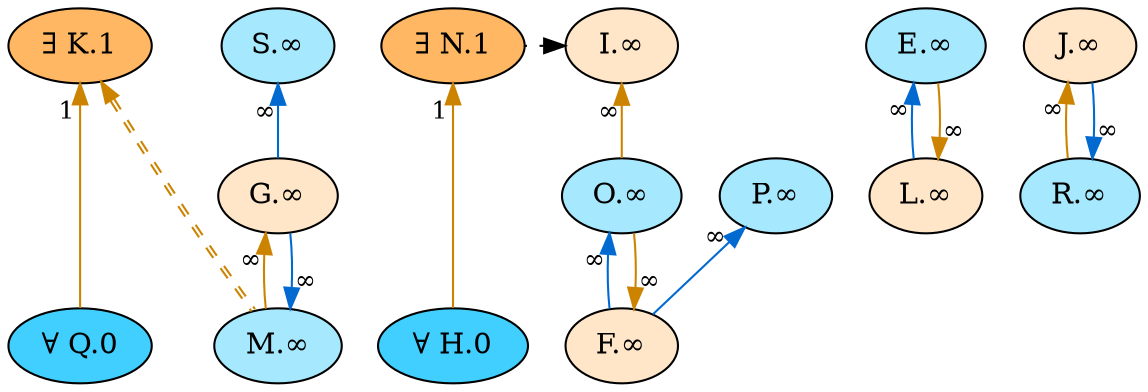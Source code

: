 digraph {
    // Node defaults can be set here if needed
    "Q" [style="filled" fillcolor="#40cfff" label="∀ Q.0" fontsize=14]
    "H" [style="filled" fillcolor="#40cfff" label="∀ H.0" fontsize=14]
    "N" [style="filled" fillcolor="#ffb763" label="∃ N.1" fontsize=14]
    "K" [style="filled" fillcolor="#ffb763" label="∃ K.1" fontsize=14]
    "E" [style="filled" fillcolor="#a6e9ff" label="E.∞" fontsize=14]
    "L" [style="filled" fillcolor="#ffe6c9" label="L.∞" fontsize=14]
    "O" [style="filled" fillcolor="#a6e9ff" label="O.∞" fontsize=14]
    "F" [style="filled" fillcolor="#ffe6c9" label="F.∞" fontsize=14]
    "J" [style="filled" fillcolor="#ffe6c9" label="J.∞" fontsize=14]
    "R" [style="filled" fillcolor="#a6e9ff" label="R.∞" fontsize=14]
    "G" [style="filled" fillcolor="#ffe6c9" label="G.∞" fontsize=14]
    "M" [style="filled" fillcolor="#a6e9ff" label="M.∞" fontsize=14]
    "I" [style="filled" fillcolor="#ffe6c9" label="I.∞" fontsize=14]
    "P" [style="filled" fillcolor="#a6e9ff" label="P.∞" fontsize=14]
    "S" [style="filled" fillcolor="#a6e9ff" label="S.∞" fontsize=14]
    edge[labeldistance=1.5 fontsize=12]
    "E" -> "L" [color="#006ad1" style="solid" dir="back" taillabel="∞" ]
    "L" -> "E" [color="#cc8400" style="solid" dir="back" taillabel="∞" ]
    "O" -> "F" [color="#006ad1" style="solid" dir="back" taillabel="∞" ]
    "F" -> "O" [color="#cc8400" style="solid" dir="back" taillabel="∞" ]
    "J" -> "R" [color="#cc8400" style="solid" dir="back" taillabel="∞" ]
    "R" -> "J" [color="#006ad1" style="solid" dir="back" taillabel="∞" ]
    "G" -> "M" [color="#cc8400" style="solid" dir="back" taillabel="∞" ]
    "M" -> "G" [color="#006ad1" style="solid" dir="back" taillabel="∞" ]
    "K" -> "Q" [color="#cc8400" style="solid" dir="back" taillabel="1" ]
    "N" -> "H" [color="#cc8400" style="solid" dir="back" taillabel="1" ]
    "I" -> "N" [color="black" style="dotted" dir="back" taillabel="" constraint=false]
    "I" -> "O" [color="#cc8400" style="solid" dir="back" taillabel="∞" ]
    "P" -> "F" [color="#006ad1" style="solid" dir="back" taillabel="∞" ]
    "K" -> "M" [color="#cc8400:#cc8400" style="dashed" dir="back" taillabel="" constraint=false]
    "S" -> "G" [color="#006ad1" style="solid" dir="back" taillabel="∞" ]
    {rank = max "Q" "H"}
    {rank = min "N" "K"}
}